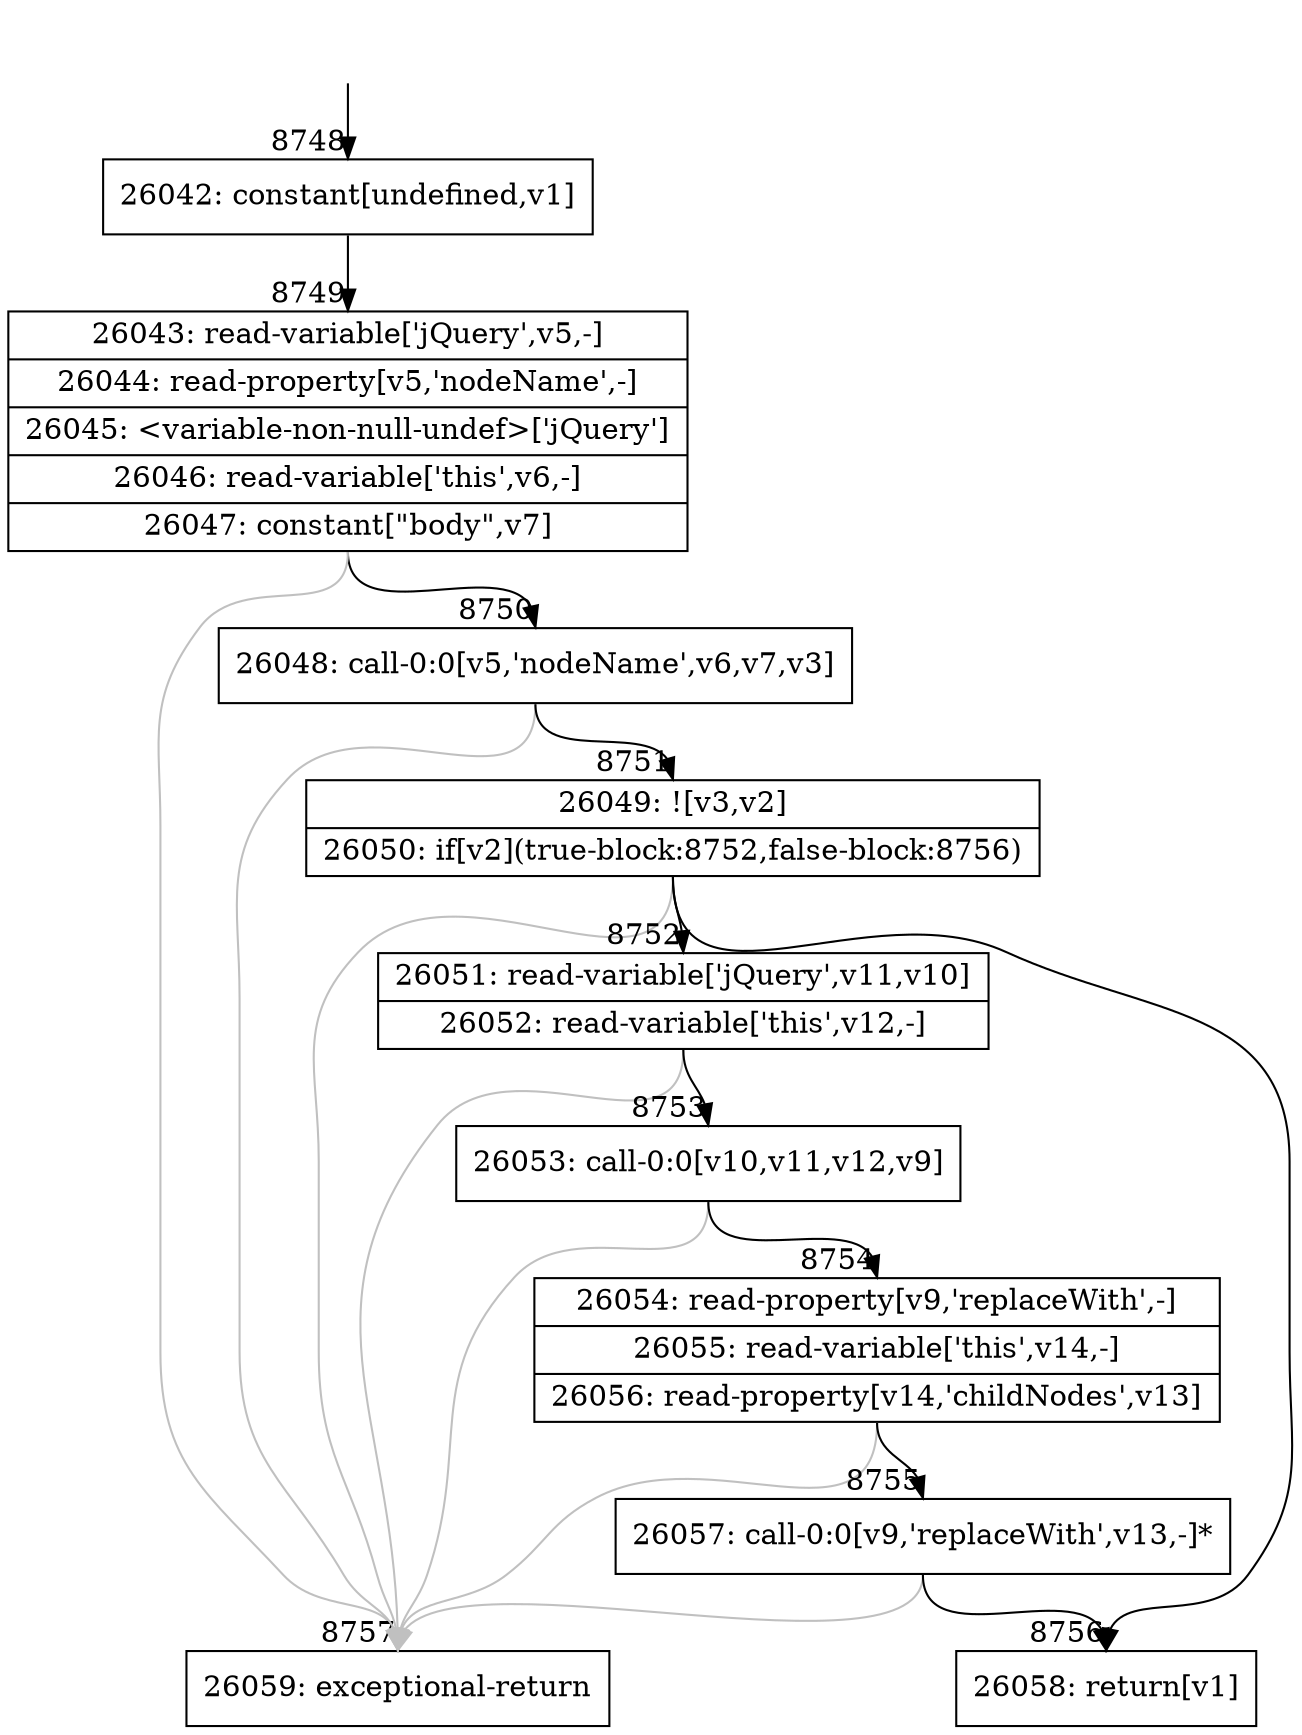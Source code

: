 digraph {
rankdir="TD"
BB_entry537[shape=none,label=""];
BB_entry537 -> BB8748 [tailport=s, headport=n, headlabel="    8748"]
BB8748 [shape=record label="{26042: constant[undefined,v1]}" ] 
BB8748 -> BB8749 [tailport=s, headport=n, headlabel="      8749"]
BB8749 [shape=record label="{26043: read-variable['jQuery',v5,-]|26044: read-property[v5,'nodeName',-]|26045: \<variable-non-null-undef\>['jQuery']|26046: read-variable['this',v6,-]|26047: constant[\"body\",v7]}" ] 
BB8749 -> BB8750 [tailport=s, headport=n, headlabel="      8750"]
BB8749 -> BB8757 [tailport=s, headport=n, color=gray, headlabel="      8757"]
BB8750 [shape=record label="{26048: call-0:0[v5,'nodeName',v6,v7,v3]}" ] 
BB8750 -> BB8751 [tailport=s, headport=n, headlabel="      8751"]
BB8750 -> BB8757 [tailport=s, headport=n, color=gray]
BB8751 [shape=record label="{26049: ![v3,v2]|26050: if[v2](true-block:8752,false-block:8756)}" ] 
BB8751 -> BB8752 [tailport=s, headport=n, headlabel="      8752"]
BB8751 -> BB8756 [tailport=s, headport=n, headlabel="      8756"]
BB8751 -> BB8757 [tailport=s, headport=n, color=gray]
BB8752 [shape=record label="{26051: read-variable['jQuery',v11,v10]|26052: read-variable['this',v12,-]}" ] 
BB8752 -> BB8753 [tailport=s, headport=n, headlabel="      8753"]
BB8752 -> BB8757 [tailport=s, headport=n, color=gray]
BB8753 [shape=record label="{26053: call-0:0[v10,v11,v12,v9]}" ] 
BB8753 -> BB8754 [tailport=s, headport=n, headlabel="      8754"]
BB8753 -> BB8757 [tailport=s, headport=n, color=gray]
BB8754 [shape=record label="{26054: read-property[v9,'replaceWith',-]|26055: read-variable['this',v14,-]|26056: read-property[v14,'childNodes',v13]}" ] 
BB8754 -> BB8755 [tailport=s, headport=n, headlabel="      8755"]
BB8754 -> BB8757 [tailport=s, headport=n, color=gray]
BB8755 [shape=record label="{26057: call-0:0[v9,'replaceWith',v13,-]*}" ] 
BB8755 -> BB8756 [tailport=s, headport=n]
BB8755 -> BB8757 [tailport=s, headport=n, color=gray]
BB8756 [shape=record label="{26058: return[v1]}" ] 
BB8757 [shape=record label="{26059: exceptional-return}" ] 
}
